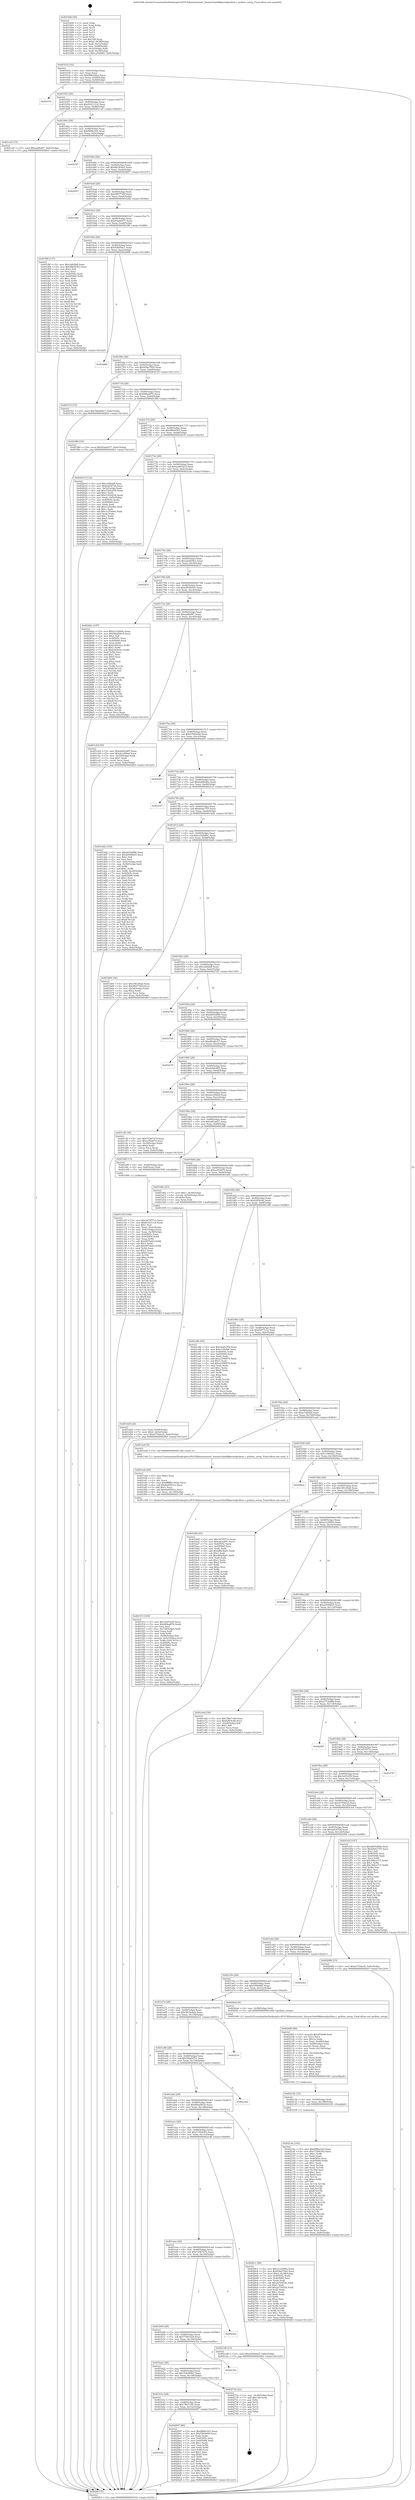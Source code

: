digraph "0x401600" {
  label = "0x401600 (/mnt/c/Users/mathe/Desktop/tcc/POCII/binaries/extr_linuxarchm68kkernelpcibios.c_pcibios_setup_Final-ollvm.out::main(0))"
  labelloc = "t"
  node[shape=record]

  Entry [label="",width=0.3,height=0.3,shape=circle,fillcolor=black,style=filled]
  "0x401632" [label="{
     0x401632 [32]\l
     | [instrs]\l
     &nbsp;&nbsp;0x401632 \<+6\>: mov -0x8c(%rbp),%eax\l
     &nbsp;&nbsp;0x401638 \<+2\>: mov %eax,%ecx\l
     &nbsp;&nbsp;0x40163a \<+6\>: sub $0x808eb8ea,%ecx\l
     &nbsp;&nbsp;0x401640 \<+6\>: mov %eax,-0x90(%rbp)\l
     &nbsp;&nbsp;0x401646 \<+6\>: mov %ecx,-0x94(%rbp)\l
     &nbsp;&nbsp;0x40164c \<+6\>: je 000000000040233c \<main+0xd3c\>\l
  }"]
  "0x40233c" [label="{
     0x40233c\l
  }", style=dashed]
  "0x401652" [label="{
     0x401652 [28]\l
     | [instrs]\l
     &nbsp;&nbsp;0x401652 \<+5\>: jmp 0000000000401657 \<main+0x57\>\l
     &nbsp;&nbsp;0x401657 \<+6\>: mov -0x90(%rbp),%eax\l
     &nbsp;&nbsp;0x40165d \<+5\>: sub $0x814311c4,%eax\l
     &nbsp;&nbsp;0x401662 \<+6\>: mov %eax,-0x98(%rbp)\l
     &nbsp;&nbsp;0x401668 \<+6\>: je 0000000000401ca5 \<main+0x6a5\>\l
  }"]
  Exit [label="",width=0.3,height=0.3,shape=circle,fillcolor=black,style=filled,peripheries=2]
  "0x401ca5" [label="{
     0x401ca5 [15]\l
     | [instrs]\l
     &nbsp;&nbsp;0x401ca5 \<+10\>: movl $0xaaf9ef67,-0x8c(%rbp)\l
     &nbsp;&nbsp;0x401caf \<+5\>: jmp 00000000004028cf \<main+0x12cf\>\l
  }"]
  "0x40166e" [label="{
     0x40166e [28]\l
     | [instrs]\l
     &nbsp;&nbsp;0x40166e \<+5\>: jmp 0000000000401673 \<main+0x73\>\l
     &nbsp;&nbsp;0x401673 \<+6\>: mov -0x90(%rbp),%eax\l
     &nbsp;&nbsp;0x401679 \<+5\>: sub $0x88f8a3d3,%eax\l
     &nbsp;&nbsp;0x40167e \<+6\>: mov %eax,-0x9c(%rbp)\l
     &nbsp;&nbsp;0x401684 \<+6\>: je 00000000004027f7 \<main+0x11f7\>\l
  }"]
  "0x40214a" [label="{
     0x40214a [142]\l
     | [instrs]\l
     &nbsp;&nbsp;0x40214a \<+5\>: mov $0x88f8a3d3,%eax\l
     &nbsp;&nbsp;0x40214f \<+5\>: mov $0x71504393,%ecx\l
     &nbsp;&nbsp;0x402154 \<+3\>: mov $0x1,%r9b\l
     &nbsp;&nbsp;0x402157 \<+2\>: xor %edx,%edx\l
     &nbsp;&nbsp;0x402159 \<+7\>: mov 0x40505c,%esi\l
     &nbsp;&nbsp;0x402160 \<+8\>: mov 0x405060,%r8d\l
     &nbsp;&nbsp;0x402168 \<+3\>: sub $0x1,%edx\l
     &nbsp;&nbsp;0x40216b \<+3\>: mov %esi,%r10d\l
     &nbsp;&nbsp;0x40216e \<+3\>: add %edx,%r10d\l
     &nbsp;&nbsp;0x402171 \<+4\>: imul %r10d,%esi\l
     &nbsp;&nbsp;0x402175 \<+3\>: and $0x1,%esi\l
     &nbsp;&nbsp;0x402178 \<+3\>: cmp $0x0,%esi\l
     &nbsp;&nbsp;0x40217b \<+4\>: sete %r11b\l
     &nbsp;&nbsp;0x40217f \<+4\>: cmp $0xa,%r8d\l
     &nbsp;&nbsp;0x402183 \<+3\>: setl %bl\l
     &nbsp;&nbsp;0x402186 \<+3\>: mov %r11b,%r14b\l
     &nbsp;&nbsp;0x402189 \<+4\>: xor $0xff,%r14b\l
     &nbsp;&nbsp;0x40218d \<+3\>: mov %bl,%r15b\l
     &nbsp;&nbsp;0x402190 \<+4\>: xor $0xff,%r15b\l
     &nbsp;&nbsp;0x402194 \<+4\>: xor $0x1,%r9b\l
     &nbsp;&nbsp;0x402198 \<+3\>: mov %r14b,%r12b\l
     &nbsp;&nbsp;0x40219b \<+4\>: and $0xff,%r12b\l
     &nbsp;&nbsp;0x40219f \<+3\>: and %r9b,%r11b\l
     &nbsp;&nbsp;0x4021a2 \<+3\>: mov %r15b,%r13b\l
     &nbsp;&nbsp;0x4021a5 \<+4\>: and $0xff,%r13b\l
     &nbsp;&nbsp;0x4021a9 \<+3\>: and %r9b,%bl\l
     &nbsp;&nbsp;0x4021ac \<+3\>: or %r11b,%r12b\l
     &nbsp;&nbsp;0x4021af \<+3\>: or %bl,%r13b\l
     &nbsp;&nbsp;0x4021b2 \<+3\>: xor %r13b,%r12b\l
     &nbsp;&nbsp;0x4021b5 \<+3\>: or %r15b,%r14b\l
     &nbsp;&nbsp;0x4021b8 \<+4\>: xor $0xff,%r14b\l
     &nbsp;&nbsp;0x4021bc \<+4\>: or $0x1,%r9b\l
     &nbsp;&nbsp;0x4021c0 \<+3\>: and %r9b,%r14b\l
     &nbsp;&nbsp;0x4021c3 \<+3\>: or %r14b,%r12b\l
     &nbsp;&nbsp;0x4021c6 \<+4\>: test $0x1,%r12b\l
     &nbsp;&nbsp;0x4021ca \<+3\>: cmovne %ecx,%eax\l
     &nbsp;&nbsp;0x4021cd \<+6\>: mov %eax,-0x8c(%rbp)\l
     &nbsp;&nbsp;0x4021d3 \<+5\>: jmp 00000000004028cf \<main+0x12cf\>\l
  }"]
  "0x4027f7" [label="{
     0x4027f7\l
  }", style=dashed]
  "0x40168a" [label="{
     0x40168a [28]\l
     | [instrs]\l
     &nbsp;&nbsp;0x40168a \<+5\>: jmp 000000000040168f \<main+0x8f\>\l
     &nbsp;&nbsp;0x40168f \<+6\>: mov -0x90(%rbp),%eax\l
     &nbsp;&nbsp;0x401695 \<+5\>: sub $0x8b18c0e5,%eax\l
     &nbsp;&nbsp;0x40169a \<+6\>: mov %eax,-0xa0(%rbp)\l
     &nbsp;&nbsp;0x4016a0 \<+6\>: je 0000000000402857 \<main+0x1257\>\l
  }"]
  "0x40213b" [label="{
     0x40213b [15]\l
     | [instrs]\l
     &nbsp;&nbsp;0x40213b \<+4\>: mov -0x58(%rbp),%rdi\l
     &nbsp;&nbsp;0x40213f \<+6\>: mov %eax,-0x158(%rbp)\l
     &nbsp;&nbsp;0x402145 \<+5\>: call 0000000000401030 \<free@plt\>\l
     | [calls]\l
     &nbsp;&nbsp;0x401030 \{1\} (unknown)\l
  }"]
  "0x402857" [label="{
     0x402857\l
  }", style=dashed]
  "0x4016a6" [label="{
     0x4016a6 [28]\l
     | [instrs]\l
     &nbsp;&nbsp;0x4016a6 \<+5\>: jmp 00000000004016ab \<main+0xab\>\l
     &nbsp;&nbsp;0x4016ab \<+6\>: mov -0x90(%rbp),%eax\l
     &nbsp;&nbsp;0x4016b1 \<+5\>: sub $0x90577d5f,%eax\l
     &nbsp;&nbsp;0x4016b6 \<+6\>: mov %eax,-0xa4(%rbp)\l
     &nbsp;&nbsp;0x4016bc \<+6\>: je 0000000000401b82 \<main+0x582\>\l
  }"]
  "0x4020f6" [label="{
     0x4020f6 [69]\l
     | [instrs]\l
     &nbsp;&nbsp;0x4020f6 \<+10\>: movabs $0x4030d6,%rdi\l
     &nbsp;&nbsp;0x402100 \<+2\>: xor %ecx,%ecx\l
     &nbsp;&nbsp;0x402102 \<+5\>: mov $0x1a,%edx\l
     &nbsp;&nbsp;0x402107 \<+4\>: mov %rax,-0x68(%rbp)\l
     &nbsp;&nbsp;0x40210b \<+4\>: mov -0x68(%rbp),%rax\l
     &nbsp;&nbsp;0x40210f \<+3\>: movsbl (%rax),%eax\l
     &nbsp;&nbsp;0x402112 \<+6\>: mov %edx,-0x154(%rbp)\l
     &nbsp;&nbsp;0x402118 \<+1\>: cltd\l
     &nbsp;&nbsp;0x402119 \<+6\>: mov -0x154(%rbp),%esi\l
     &nbsp;&nbsp;0x40211f \<+2\>: idiv %esi\l
     &nbsp;&nbsp;0x402121 \<+3\>: mov %ecx,%r8d\l
     &nbsp;&nbsp;0x402124 \<+3\>: sub %edx,%r8d\l
     &nbsp;&nbsp;0x402127 \<+2\>: mov %ecx,%edx\l
     &nbsp;&nbsp;0x402129 \<+3\>: sub $0x61,%edx\l
     &nbsp;&nbsp;0x40212c \<+3\>: add %edx,%r8d\l
     &nbsp;&nbsp;0x40212f \<+3\>: sub %r8d,%ecx\l
     &nbsp;&nbsp;0x402132 \<+2\>: mov %ecx,%esi\l
     &nbsp;&nbsp;0x402134 \<+2\>: mov $0x0,%al\l
     &nbsp;&nbsp;0x402136 \<+5\>: call 0000000000401040 \<printf@plt\>\l
     | [calls]\l
     &nbsp;&nbsp;0x401040 \{1\} (unknown)\l
  }"]
  "0x401b82" [label="{
     0x401b82\l
  }", style=dashed]
  "0x4016c2" [label="{
     0x4016c2 [28]\l
     | [instrs]\l
     &nbsp;&nbsp;0x4016c2 \<+5\>: jmp 00000000004016c7 \<main+0xc7\>\l
     &nbsp;&nbsp;0x4016c7 \<+6\>: mov -0x90(%rbp),%eax\l
     &nbsp;&nbsp;0x4016cd \<+5\>: sub $0x93ade077,%eax\l
     &nbsp;&nbsp;0x4016d2 \<+6\>: mov %eax,-0xa8(%rbp)\l
     &nbsp;&nbsp;0x4016d8 \<+6\>: je 0000000000401f8f \<main+0x98f\>\l
  }"]
  "0x401b5a" [label="{
     0x401b5a\l
  }", style=dashed]
  "0x401f8f" [label="{
     0x401f8f [137]\l
     | [instrs]\l
     &nbsp;&nbsp;0x401f8f \<+5\>: mov $0xcbfd2bff,%eax\l
     &nbsp;&nbsp;0x401f94 \<+5\>: mov $0x9fb04503,%ecx\l
     &nbsp;&nbsp;0x401f99 \<+2\>: mov $0x1,%dl\l
     &nbsp;&nbsp;0x401f9b \<+2\>: xor %esi,%esi\l
     &nbsp;&nbsp;0x401f9d \<+7\>: mov 0x40505c,%edi\l
     &nbsp;&nbsp;0x401fa4 \<+8\>: mov 0x405060,%r8d\l
     &nbsp;&nbsp;0x401fac \<+3\>: sub $0x1,%esi\l
     &nbsp;&nbsp;0x401faf \<+3\>: mov %edi,%r9d\l
     &nbsp;&nbsp;0x401fb2 \<+3\>: add %esi,%r9d\l
     &nbsp;&nbsp;0x401fb5 \<+4\>: imul %r9d,%edi\l
     &nbsp;&nbsp;0x401fb9 \<+3\>: and $0x1,%edi\l
     &nbsp;&nbsp;0x401fbc \<+3\>: cmp $0x0,%edi\l
     &nbsp;&nbsp;0x401fbf \<+4\>: sete %r10b\l
     &nbsp;&nbsp;0x401fc3 \<+4\>: cmp $0xa,%r8d\l
     &nbsp;&nbsp;0x401fc7 \<+4\>: setl %r11b\l
     &nbsp;&nbsp;0x401fcb \<+3\>: mov %r10b,%bl\l
     &nbsp;&nbsp;0x401fce \<+3\>: xor $0xff,%bl\l
     &nbsp;&nbsp;0x401fd1 \<+3\>: mov %r11b,%r14b\l
     &nbsp;&nbsp;0x401fd4 \<+4\>: xor $0xff,%r14b\l
     &nbsp;&nbsp;0x401fd8 \<+3\>: xor $0x1,%dl\l
     &nbsp;&nbsp;0x401fdb \<+3\>: mov %bl,%r15b\l
     &nbsp;&nbsp;0x401fde \<+4\>: and $0xff,%r15b\l
     &nbsp;&nbsp;0x401fe2 \<+3\>: and %dl,%r10b\l
     &nbsp;&nbsp;0x401fe5 \<+3\>: mov %r14b,%r12b\l
     &nbsp;&nbsp;0x401fe8 \<+4\>: and $0xff,%r12b\l
     &nbsp;&nbsp;0x401fec \<+3\>: and %dl,%r11b\l
     &nbsp;&nbsp;0x401fef \<+3\>: or %r10b,%r15b\l
     &nbsp;&nbsp;0x401ff2 \<+3\>: or %r11b,%r12b\l
     &nbsp;&nbsp;0x401ff5 \<+3\>: xor %r12b,%r15b\l
     &nbsp;&nbsp;0x401ff8 \<+3\>: or %r14b,%bl\l
     &nbsp;&nbsp;0x401ffb \<+3\>: xor $0xff,%bl\l
     &nbsp;&nbsp;0x401ffe \<+3\>: or $0x1,%dl\l
     &nbsp;&nbsp;0x402001 \<+2\>: and %dl,%bl\l
     &nbsp;&nbsp;0x402003 \<+3\>: or %bl,%r15b\l
     &nbsp;&nbsp;0x402006 \<+4\>: test $0x1,%r15b\l
     &nbsp;&nbsp;0x40200a \<+3\>: cmovne %ecx,%eax\l
     &nbsp;&nbsp;0x40200d \<+6\>: mov %eax,-0x8c(%rbp)\l
     &nbsp;&nbsp;0x402013 \<+5\>: jmp 00000000004028cf \<main+0x12cf\>\l
  }"]
  "0x4016de" [label="{
     0x4016de [28]\l
     | [instrs]\l
     &nbsp;&nbsp;0x4016de \<+5\>: jmp 00000000004016e3 \<main+0xe3\>\l
     &nbsp;&nbsp;0x4016e3 \<+6\>: mov -0x90(%rbp),%eax\l
     &nbsp;&nbsp;0x4016e9 \<+5\>: sub $0x93b05ac7,%eax\l
     &nbsp;&nbsp;0x4016ee \<+6\>: mov %eax,-0xac(%rbp)\l
     &nbsp;&nbsp;0x4016f4 \<+6\>: je 0000000000402888 \<main+0x1288\>\l
  }"]
  "0x402097" [label="{
     0x402097 [86]\l
     | [instrs]\l
     &nbsp;&nbsp;0x402097 \<+5\>: mov $0x88f8a3d3,%eax\l
     &nbsp;&nbsp;0x40209c \<+5\>: mov $0x55f446f4,%ecx\l
     &nbsp;&nbsp;0x4020a1 \<+2\>: xor %edx,%edx\l
     &nbsp;&nbsp;0x4020a3 \<+7\>: mov 0x40505c,%esi\l
     &nbsp;&nbsp;0x4020aa \<+7\>: mov 0x405060,%edi\l
     &nbsp;&nbsp;0x4020b1 \<+3\>: sub $0x1,%edx\l
     &nbsp;&nbsp;0x4020b4 \<+3\>: mov %esi,%r8d\l
     &nbsp;&nbsp;0x4020b7 \<+3\>: add %edx,%r8d\l
     &nbsp;&nbsp;0x4020ba \<+4\>: imul %r8d,%esi\l
     &nbsp;&nbsp;0x4020be \<+3\>: and $0x1,%esi\l
     &nbsp;&nbsp;0x4020c1 \<+3\>: cmp $0x0,%esi\l
     &nbsp;&nbsp;0x4020c4 \<+4\>: sete %r9b\l
     &nbsp;&nbsp;0x4020c8 \<+3\>: cmp $0xa,%edi\l
     &nbsp;&nbsp;0x4020cb \<+4\>: setl %r10b\l
     &nbsp;&nbsp;0x4020cf \<+3\>: mov %r9b,%r11b\l
     &nbsp;&nbsp;0x4020d2 \<+3\>: and %r10b,%r11b\l
     &nbsp;&nbsp;0x4020d5 \<+3\>: xor %r10b,%r9b\l
     &nbsp;&nbsp;0x4020d8 \<+3\>: or %r9b,%r11b\l
     &nbsp;&nbsp;0x4020db \<+4\>: test $0x1,%r11b\l
     &nbsp;&nbsp;0x4020df \<+3\>: cmovne %ecx,%eax\l
     &nbsp;&nbsp;0x4020e2 \<+6\>: mov %eax,-0x8c(%rbp)\l
     &nbsp;&nbsp;0x4020e8 \<+5\>: jmp 00000000004028cf \<main+0x12cf\>\l
  }"]
  "0x402888" [label="{
     0x402888\l
  }", style=dashed]
  "0x4016fa" [label="{
     0x4016fa [28]\l
     | [instrs]\l
     &nbsp;&nbsp;0x4016fa \<+5\>: jmp 00000000004016ff \<main+0xff\>\l
     &nbsp;&nbsp;0x4016ff \<+6\>: mov -0x90(%rbp),%eax\l
     &nbsp;&nbsp;0x401705 \<+5\>: sub $0x93ba7920,%eax\l
     &nbsp;&nbsp;0x40170a \<+6\>: mov %eax,-0xb0(%rbp)\l
     &nbsp;&nbsp;0x401710 \<+6\>: je 0000000000402723 \<main+0x1123\>\l
  }"]
  "0x401b3e" [label="{
     0x401b3e [28]\l
     | [instrs]\l
     &nbsp;&nbsp;0x401b3e \<+5\>: jmp 0000000000401b43 \<main+0x543\>\l
     &nbsp;&nbsp;0x401b43 \<+6\>: mov -0x90(%rbp),%eax\l
     &nbsp;&nbsp;0x401b49 \<+5\>: sub $0x7f8e7c00,%eax\l
     &nbsp;&nbsp;0x401b4e \<+6\>: mov %eax,-0x14c(%rbp)\l
     &nbsp;&nbsp;0x401b54 \<+6\>: je 0000000000402097 \<main+0xa97\>\l
  }"]
  "0x402723" [label="{
     0x402723 [15]\l
     | [instrs]\l
     &nbsp;&nbsp;0x402723 \<+10\>: movl $0x7bbd84b7,-0x8c(%rbp)\l
     &nbsp;&nbsp;0x40272d \<+5\>: jmp 00000000004028cf \<main+0x12cf\>\l
  }"]
  "0x401716" [label="{
     0x401716 [28]\l
     | [instrs]\l
     &nbsp;&nbsp;0x401716 \<+5\>: jmp 000000000040171b \<main+0x11b\>\l
     &nbsp;&nbsp;0x40171b \<+6\>: mov -0x90(%rbp),%eax\l
     &nbsp;&nbsp;0x401721 \<+5\>: sub $0x989adf76,%eax\l
     &nbsp;&nbsp;0x401726 \<+6\>: mov %eax,-0xb4(%rbp)\l
     &nbsp;&nbsp;0x40172c \<+6\>: je 0000000000401f80 \<main+0x980\>\l
  }"]
  "0x402732" [label="{
     0x402732 [21]\l
     | [instrs]\l
     &nbsp;&nbsp;0x402732 \<+3\>: mov -0x38(%rbp),%eax\l
     &nbsp;&nbsp;0x402735 \<+7\>: add $0x148,%rsp\l
     &nbsp;&nbsp;0x40273c \<+1\>: pop %rbx\l
     &nbsp;&nbsp;0x40273d \<+2\>: pop %r12\l
     &nbsp;&nbsp;0x40273f \<+2\>: pop %r13\l
     &nbsp;&nbsp;0x402741 \<+2\>: pop %r14\l
     &nbsp;&nbsp;0x402743 \<+2\>: pop %r15\l
     &nbsp;&nbsp;0x402745 \<+1\>: pop %rbp\l
     &nbsp;&nbsp;0x402746 \<+1\>: ret\l
  }"]
  "0x401f80" [label="{
     0x401f80 [15]\l
     | [instrs]\l
     &nbsp;&nbsp;0x401f80 \<+10\>: movl $0x93ade077,-0x8c(%rbp)\l
     &nbsp;&nbsp;0x401f8a \<+5\>: jmp 00000000004028cf \<main+0x12cf\>\l
  }"]
  "0x401732" [label="{
     0x401732 [28]\l
     | [instrs]\l
     &nbsp;&nbsp;0x401732 \<+5\>: jmp 0000000000401737 \<main+0x137\>\l
     &nbsp;&nbsp;0x401737 \<+6\>: mov -0x90(%rbp),%eax\l
     &nbsp;&nbsp;0x40173d \<+5\>: sub $0x9fb04503,%eax\l
     &nbsp;&nbsp;0x401742 \<+6\>: mov %eax,-0xb8(%rbp)\l
     &nbsp;&nbsp;0x401748 \<+6\>: je 0000000000402018 \<main+0xa18\>\l
  }"]
  "0x401b22" [label="{
     0x401b22 [28]\l
     | [instrs]\l
     &nbsp;&nbsp;0x401b22 \<+5\>: jmp 0000000000401b27 \<main+0x527\>\l
     &nbsp;&nbsp;0x401b27 \<+6\>: mov -0x90(%rbp),%eax\l
     &nbsp;&nbsp;0x401b2d \<+5\>: sub $0x7bbd84b7,%eax\l
     &nbsp;&nbsp;0x401b32 \<+6\>: mov %eax,-0x148(%rbp)\l
     &nbsp;&nbsp;0x401b38 \<+6\>: je 0000000000402732 \<main+0x1132\>\l
  }"]
  "0x402018" [label="{
     0x402018 [112]\l
     | [instrs]\l
     &nbsp;&nbsp;0x402018 \<+5\>: mov $0xcbfd2bff,%eax\l
     &nbsp;&nbsp;0x40201d \<+5\>: mov $0x4af3d7e8,%ecx\l
     &nbsp;&nbsp;0x402022 \<+3\>: mov -0x5c(%rbp),%edx\l
     &nbsp;&nbsp;0x402025 \<+6\>: sub $0x31b5e254,%edx\l
     &nbsp;&nbsp;0x40202b \<+3\>: add $0x1,%edx\l
     &nbsp;&nbsp;0x40202e \<+6\>: add $0x31b5e254,%edx\l
     &nbsp;&nbsp;0x402034 \<+3\>: mov %edx,-0x5c(%rbp)\l
     &nbsp;&nbsp;0x402037 \<+7\>: mov 0x40505c,%edx\l
     &nbsp;&nbsp;0x40203e \<+7\>: mov 0x405060,%esi\l
     &nbsp;&nbsp;0x402045 \<+2\>: mov %edx,%edi\l
     &nbsp;&nbsp;0x402047 \<+6\>: add $0x1e35a06a,%edi\l
     &nbsp;&nbsp;0x40204d \<+3\>: sub $0x1,%edi\l
     &nbsp;&nbsp;0x402050 \<+6\>: sub $0x1e35a06a,%edi\l
     &nbsp;&nbsp;0x402056 \<+3\>: imul %edi,%edx\l
     &nbsp;&nbsp;0x402059 \<+3\>: and $0x1,%edx\l
     &nbsp;&nbsp;0x40205c \<+3\>: cmp $0x0,%edx\l
     &nbsp;&nbsp;0x40205f \<+4\>: sete %r8b\l
     &nbsp;&nbsp;0x402063 \<+3\>: cmp $0xa,%esi\l
     &nbsp;&nbsp;0x402066 \<+4\>: setl %r9b\l
     &nbsp;&nbsp;0x40206a \<+3\>: mov %r8b,%r10b\l
     &nbsp;&nbsp;0x40206d \<+3\>: and %r9b,%r10b\l
     &nbsp;&nbsp;0x402070 \<+3\>: xor %r9b,%r8b\l
     &nbsp;&nbsp;0x402073 \<+3\>: or %r8b,%r10b\l
     &nbsp;&nbsp;0x402076 \<+4\>: test $0x1,%r10b\l
     &nbsp;&nbsp;0x40207a \<+3\>: cmovne %ecx,%eax\l
     &nbsp;&nbsp;0x40207d \<+6\>: mov %eax,-0x8c(%rbp)\l
     &nbsp;&nbsp;0x402083 \<+5\>: jmp 00000000004028cf \<main+0x12cf\>\l
  }"]
  "0x40174e" [label="{
     0x40174e [28]\l
     | [instrs]\l
     &nbsp;&nbsp;0x40174e \<+5\>: jmp 0000000000401753 \<main+0x153\>\l
     &nbsp;&nbsp;0x401753 \<+6\>: mov -0x90(%rbp),%eax\l
     &nbsp;&nbsp;0x401759 \<+5\>: sub $0xa24832c5,%eax\l
     &nbsp;&nbsp;0x40175e \<+6\>: mov %eax,-0xbc(%rbp)\l
     &nbsp;&nbsp;0x401764 \<+6\>: je 00000000004023ae \<main+0xdae\>\l
  }"]
  "0x40235a" [label="{
     0x40235a\l
  }", style=dashed]
  "0x4023ae" [label="{
     0x4023ae\l
  }", style=dashed]
  "0x40176a" [label="{
     0x40176a [28]\l
     | [instrs]\l
     &nbsp;&nbsp;0x40176a \<+5\>: jmp 000000000040176f \<main+0x16f\>\l
     &nbsp;&nbsp;0x40176f \<+6\>: mov -0x90(%rbp),%eax\l
     &nbsp;&nbsp;0x401775 \<+5\>: sub $0xa4a829e3,%eax\l
     &nbsp;&nbsp;0x40177a \<+6\>: mov %eax,-0xc0(%rbp)\l
     &nbsp;&nbsp;0x401780 \<+6\>: je 000000000040261f \<main+0x101f\>\l
  }"]
  "0x401b06" [label="{
     0x401b06 [28]\l
     | [instrs]\l
     &nbsp;&nbsp;0x401b06 \<+5\>: jmp 0000000000401b0b \<main+0x50b\>\l
     &nbsp;&nbsp;0x401b0b \<+6\>: mov -0x90(%rbp),%eax\l
     &nbsp;&nbsp;0x401b11 \<+5\>: sub $0x77661bc6,%eax\l
     &nbsp;&nbsp;0x401b16 \<+6\>: mov %eax,-0x144(%rbp)\l
     &nbsp;&nbsp;0x401b1c \<+6\>: je 000000000040235a \<main+0xd5a\>\l
  }"]
  "0x40261f" [label="{
     0x40261f\l
  }", style=dashed]
  "0x401786" [label="{
     0x401786 [28]\l
     | [instrs]\l
     &nbsp;&nbsp;0x401786 \<+5\>: jmp 000000000040178b \<main+0x18b\>\l
     &nbsp;&nbsp;0x40178b \<+6\>: mov -0x90(%rbp),%eax\l
     &nbsp;&nbsp;0x401791 \<+5\>: sub $0xa954b0e5,%eax\l
     &nbsp;&nbsp;0x401796 \<+6\>: mov %eax,-0xc4(%rbp)\l
     &nbsp;&nbsp;0x40179c \<+6\>: je 000000000040262e \<main+0x102e\>\l
  }"]
  "0x402522" [label="{
     0x402522\l
  }", style=dashed]
  "0x40262e" [label="{
     0x40262e [147]\l
     | [instrs]\l
     &nbsp;&nbsp;0x40262e \<+5\>: mov $0x21a3000e,%eax\l
     &nbsp;&nbsp;0x402633 \<+5\>: mov $0x68ed5618,%ecx\l
     &nbsp;&nbsp;0x402638 \<+2\>: mov $0x1,%dl\l
     &nbsp;&nbsp;0x40263a \<+7\>: mov 0x40505c,%esi\l
     &nbsp;&nbsp;0x402641 \<+7\>: mov 0x405060,%edi\l
     &nbsp;&nbsp;0x402648 \<+3\>: mov %esi,%r8d\l
     &nbsp;&nbsp;0x40264b \<+7\>: add $0xb305c0cc,%r8d\l
     &nbsp;&nbsp;0x402652 \<+4\>: sub $0x1,%r8d\l
     &nbsp;&nbsp;0x402656 \<+7\>: sub $0xb305c0cc,%r8d\l
     &nbsp;&nbsp;0x40265d \<+4\>: imul %r8d,%esi\l
     &nbsp;&nbsp;0x402661 \<+3\>: and $0x1,%esi\l
     &nbsp;&nbsp;0x402664 \<+3\>: cmp $0x0,%esi\l
     &nbsp;&nbsp;0x402667 \<+4\>: sete %r9b\l
     &nbsp;&nbsp;0x40266b \<+3\>: cmp $0xa,%edi\l
     &nbsp;&nbsp;0x40266e \<+4\>: setl %r10b\l
     &nbsp;&nbsp;0x402672 \<+3\>: mov %r9b,%r11b\l
     &nbsp;&nbsp;0x402675 \<+4\>: xor $0xff,%r11b\l
     &nbsp;&nbsp;0x402679 \<+3\>: mov %r10b,%bl\l
     &nbsp;&nbsp;0x40267c \<+3\>: xor $0xff,%bl\l
     &nbsp;&nbsp;0x40267f \<+3\>: xor $0x1,%dl\l
     &nbsp;&nbsp;0x402682 \<+3\>: mov %r11b,%r14b\l
     &nbsp;&nbsp;0x402685 \<+4\>: and $0xff,%r14b\l
     &nbsp;&nbsp;0x402689 \<+3\>: and %dl,%r9b\l
     &nbsp;&nbsp;0x40268c \<+3\>: mov %bl,%r15b\l
     &nbsp;&nbsp;0x40268f \<+4\>: and $0xff,%r15b\l
     &nbsp;&nbsp;0x402693 \<+3\>: and %dl,%r10b\l
     &nbsp;&nbsp;0x402696 \<+3\>: or %r9b,%r14b\l
     &nbsp;&nbsp;0x402699 \<+3\>: or %r10b,%r15b\l
     &nbsp;&nbsp;0x40269c \<+3\>: xor %r15b,%r14b\l
     &nbsp;&nbsp;0x40269f \<+3\>: or %bl,%r11b\l
     &nbsp;&nbsp;0x4026a2 \<+4\>: xor $0xff,%r11b\l
     &nbsp;&nbsp;0x4026a6 \<+3\>: or $0x1,%dl\l
     &nbsp;&nbsp;0x4026a9 \<+3\>: and %dl,%r11b\l
     &nbsp;&nbsp;0x4026ac \<+3\>: or %r11b,%r14b\l
     &nbsp;&nbsp;0x4026af \<+4\>: test $0x1,%r14b\l
     &nbsp;&nbsp;0x4026b3 \<+3\>: cmovne %ecx,%eax\l
     &nbsp;&nbsp;0x4026b6 \<+6\>: mov %eax,-0x8c(%rbp)\l
     &nbsp;&nbsp;0x4026bc \<+5\>: jmp 00000000004028cf \<main+0x12cf\>\l
  }"]
  "0x4017a2" [label="{
     0x4017a2 [28]\l
     | [instrs]\l
     &nbsp;&nbsp;0x4017a2 \<+5\>: jmp 00000000004017a7 \<main+0x1a7\>\l
     &nbsp;&nbsp;0x4017a7 \<+6\>: mov -0x90(%rbp),%eax\l
     &nbsp;&nbsp;0x4017ad \<+5\>: sub $0xaaf9ef67,%eax\l
     &nbsp;&nbsp;0x4017b2 \<+6\>: mov %eax,-0xc8(%rbp)\l
     &nbsp;&nbsp;0x4017b8 \<+6\>: je 0000000000401cb4 \<main+0x6b4\>\l
  }"]
  "0x401aea" [label="{
     0x401aea [28]\l
     | [instrs]\l
     &nbsp;&nbsp;0x401aea \<+5\>: jmp 0000000000401aef \<main+0x4ef\>\l
     &nbsp;&nbsp;0x401aef \<+6\>: mov -0x90(%rbp),%eax\l
     &nbsp;&nbsp;0x401af5 \<+5\>: sub $0x72587279,%eax\l
     &nbsp;&nbsp;0x401afa \<+6\>: mov %eax,-0x140(%rbp)\l
     &nbsp;&nbsp;0x401b00 \<+6\>: je 0000000000402522 \<main+0xf22\>\l
  }"]
  "0x401cb4" [label="{
     0x401cb4 [30]\l
     | [instrs]\l
     &nbsp;&nbsp;0x401cb4 \<+5\>: mov $0xda04cb65,%eax\l
     &nbsp;&nbsp;0x401cb9 \<+5\>: mov $0xdec296ad,%ecx\l
     &nbsp;&nbsp;0x401cbe \<+3\>: mov -0x30(%rbp),%edx\l
     &nbsp;&nbsp;0x401cc1 \<+3\>: cmp $0x1,%edx\l
     &nbsp;&nbsp;0x401cc4 \<+3\>: cmovl %ecx,%eax\l
     &nbsp;&nbsp;0x401cc7 \<+6\>: mov %eax,-0x8c(%rbp)\l
     &nbsp;&nbsp;0x401ccd \<+5\>: jmp 00000000004028cf \<main+0x12cf\>\l
  }"]
  "0x4017be" [label="{
     0x4017be [28]\l
     | [instrs]\l
     &nbsp;&nbsp;0x4017be \<+5\>: jmp 00000000004017c3 \<main+0x1c3\>\l
     &nbsp;&nbsp;0x4017c3 \<+6\>: mov -0x90(%rbp),%eax\l
     &nbsp;&nbsp;0x4017c9 \<+5\>: sub $0xb7092e9d,%eax\l
     &nbsp;&nbsp;0x4017ce \<+6\>: mov %eax,-0xcc(%rbp)\l
     &nbsp;&nbsp;0x4017d4 \<+6\>: je 0000000000402441 \<main+0xe41\>\l
  }"]
  "0x4021d8" [label="{
     0x4021d8 [15]\l
     | [instrs]\l
     &nbsp;&nbsp;0x4021d8 \<+10\>: movl $0xa954b0e5,-0x8c(%rbp)\l
     &nbsp;&nbsp;0x4021e2 \<+5\>: jmp 00000000004028cf \<main+0x12cf\>\l
  }"]
  "0x402441" [label="{
     0x402441\l
  }", style=dashed]
  "0x4017da" [label="{
     0x4017da [28]\l
     | [instrs]\l
     &nbsp;&nbsp;0x4017da \<+5\>: jmp 00000000004017df \<main+0x1df\>\l
     &nbsp;&nbsp;0x4017df \<+6\>: mov -0x90(%rbp),%eax\l
     &nbsp;&nbsp;0x4017e5 \<+5\>: sub $0xba8962bc,%eax\l
     &nbsp;&nbsp;0x4017ea \<+6\>: mov %eax,-0xd0(%rbp)\l
     &nbsp;&nbsp;0x4017f0 \<+6\>: je 00000000004021e7 \<main+0xbe7\>\l
  }"]
  "0x401ace" [label="{
     0x401ace [28]\l
     | [instrs]\l
     &nbsp;&nbsp;0x401ace \<+5\>: jmp 0000000000401ad3 \<main+0x4d3\>\l
     &nbsp;&nbsp;0x401ad3 \<+6\>: mov -0x90(%rbp),%eax\l
     &nbsp;&nbsp;0x401ad9 \<+5\>: sub $0x71504393,%eax\l
     &nbsp;&nbsp;0x401ade \<+6\>: mov %eax,-0x13c(%rbp)\l
     &nbsp;&nbsp;0x401ae4 \<+6\>: je 00000000004021d8 \<main+0xbd8\>\l
  }"]
  "0x4021e7" [label="{
     0x4021e7\l
  }", style=dashed]
  "0x4017f6" [label="{
     0x4017f6 [28]\l
     | [instrs]\l
     &nbsp;&nbsp;0x4017f6 \<+5\>: jmp 00000000004017fb \<main+0x1fb\>\l
     &nbsp;&nbsp;0x4017fb \<+6\>: mov -0x90(%rbp),%eax\l
     &nbsp;&nbsp;0x401801 \<+5\>: sub $0xbfe6c755,%eax\l
     &nbsp;&nbsp;0x401806 \<+6\>: mov %eax,-0xd4(%rbp)\l
     &nbsp;&nbsp;0x40180c \<+6\>: je 0000000000401dd2 \<main+0x7d2\>\l
  }"]
  "0x4026c1" [label="{
     0x4026c1 [98]\l
     | [instrs]\l
     &nbsp;&nbsp;0x4026c1 \<+5\>: mov $0x21a3000e,%eax\l
     &nbsp;&nbsp;0x4026c6 \<+5\>: mov $0x93ba7920,%ecx\l
     &nbsp;&nbsp;0x4026cb \<+7\>: movl $0x0,-0x38(%rbp)\l
     &nbsp;&nbsp;0x4026d2 \<+7\>: mov 0x40505c,%edx\l
     &nbsp;&nbsp;0x4026d9 \<+7\>: mov 0x405060,%esi\l
     &nbsp;&nbsp;0x4026e0 \<+2\>: mov %edx,%edi\l
     &nbsp;&nbsp;0x4026e2 \<+6\>: sub $0x2a72652e,%edi\l
     &nbsp;&nbsp;0x4026e8 \<+3\>: sub $0x1,%edi\l
     &nbsp;&nbsp;0x4026eb \<+6\>: add $0x2a72652e,%edi\l
     &nbsp;&nbsp;0x4026f1 \<+3\>: imul %edi,%edx\l
     &nbsp;&nbsp;0x4026f4 \<+3\>: and $0x1,%edx\l
     &nbsp;&nbsp;0x4026f7 \<+3\>: cmp $0x0,%edx\l
     &nbsp;&nbsp;0x4026fa \<+4\>: sete %r8b\l
     &nbsp;&nbsp;0x4026fe \<+3\>: cmp $0xa,%esi\l
     &nbsp;&nbsp;0x402701 \<+4\>: setl %r9b\l
     &nbsp;&nbsp;0x402705 \<+3\>: mov %r8b,%r10b\l
     &nbsp;&nbsp;0x402708 \<+3\>: and %r9b,%r10b\l
     &nbsp;&nbsp;0x40270b \<+3\>: xor %r9b,%r8b\l
     &nbsp;&nbsp;0x40270e \<+3\>: or %r8b,%r10b\l
     &nbsp;&nbsp;0x402711 \<+4\>: test $0x1,%r10b\l
     &nbsp;&nbsp;0x402715 \<+3\>: cmovne %ecx,%eax\l
     &nbsp;&nbsp;0x402718 \<+6\>: mov %eax,-0x8c(%rbp)\l
     &nbsp;&nbsp;0x40271e \<+5\>: jmp 00000000004028cf \<main+0x12cf\>\l
  }"]
  "0x401dd2" [label="{
     0x401dd2 [155]\l
     | [instrs]\l
     &nbsp;&nbsp;0x401dd2 \<+5\>: mov $0xd655df96,%eax\l
     &nbsp;&nbsp;0x401dd7 \<+5\>: mov $0x245f46e5,%ecx\l
     &nbsp;&nbsp;0x401ddc \<+2\>: mov $0x1,%dl\l
     &nbsp;&nbsp;0x401dde \<+2\>: xor %esi,%esi\l
     &nbsp;&nbsp;0x401de0 \<+3\>: mov -0x5c(%rbp),%edi\l
     &nbsp;&nbsp;0x401de3 \<+3\>: cmp -0x50(%rbp),%edi\l
     &nbsp;&nbsp;0x401de6 \<+4\>: setl %r8b\l
     &nbsp;&nbsp;0x401dea \<+4\>: and $0x1,%r8b\l
     &nbsp;&nbsp;0x401dee \<+4\>: mov %r8b,-0x29(%rbp)\l
     &nbsp;&nbsp;0x401df2 \<+7\>: mov 0x40505c,%edi\l
     &nbsp;&nbsp;0x401df9 \<+8\>: mov 0x405060,%r9d\l
     &nbsp;&nbsp;0x401e01 \<+3\>: sub $0x1,%esi\l
     &nbsp;&nbsp;0x401e04 \<+3\>: mov %edi,%r10d\l
     &nbsp;&nbsp;0x401e07 \<+3\>: add %esi,%r10d\l
     &nbsp;&nbsp;0x401e0a \<+4\>: imul %r10d,%edi\l
     &nbsp;&nbsp;0x401e0e \<+3\>: and $0x1,%edi\l
     &nbsp;&nbsp;0x401e11 \<+3\>: cmp $0x0,%edi\l
     &nbsp;&nbsp;0x401e14 \<+4\>: sete %r8b\l
     &nbsp;&nbsp;0x401e18 \<+4\>: cmp $0xa,%r9d\l
     &nbsp;&nbsp;0x401e1c \<+4\>: setl %r11b\l
     &nbsp;&nbsp;0x401e20 \<+3\>: mov %r8b,%bl\l
     &nbsp;&nbsp;0x401e23 \<+3\>: xor $0xff,%bl\l
     &nbsp;&nbsp;0x401e26 \<+3\>: mov %r11b,%r14b\l
     &nbsp;&nbsp;0x401e29 \<+4\>: xor $0xff,%r14b\l
     &nbsp;&nbsp;0x401e2d \<+3\>: xor $0x1,%dl\l
     &nbsp;&nbsp;0x401e30 \<+3\>: mov %bl,%r15b\l
     &nbsp;&nbsp;0x401e33 \<+4\>: and $0xff,%r15b\l
     &nbsp;&nbsp;0x401e37 \<+3\>: and %dl,%r8b\l
     &nbsp;&nbsp;0x401e3a \<+3\>: mov %r14b,%r12b\l
     &nbsp;&nbsp;0x401e3d \<+4\>: and $0xff,%r12b\l
     &nbsp;&nbsp;0x401e41 \<+3\>: and %dl,%r11b\l
     &nbsp;&nbsp;0x401e44 \<+3\>: or %r8b,%r15b\l
     &nbsp;&nbsp;0x401e47 \<+3\>: or %r11b,%r12b\l
     &nbsp;&nbsp;0x401e4a \<+3\>: xor %r12b,%r15b\l
     &nbsp;&nbsp;0x401e4d \<+3\>: or %r14b,%bl\l
     &nbsp;&nbsp;0x401e50 \<+3\>: xor $0xff,%bl\l
     &nbsp;&nbsp;0x401e53 \<+3\>: or $0x1,%dl\l
     &nbsp;&nbsp;0x401e56 \<+2\>: and %dl,%bl\l
     &nbsp;&nbsp;0x401e58 \<+3\>: or %bl,%r15b\l
     &nbsp;&nbsp;0x401e5b \<+4\>: test $0x1,%r15b\l
     &nbsp;&nbsp;0x401e5f \<+3\>: cmovne %ecx,%eax\l
     &nbsp;&nbsp;0x401e62 \<+6\>: mov %eax,-0x8c(%rbp)\l
     &nbsp;&nbsp;0x401e68 \<+5\>: jmp 00000000004028cf \<main+0x12cf\>\l
  }"]
  "0x401812" [label="{
     0x401812 [28]\l
     | [instrs]\l
     &nbsp;&nbsp;0x401812 \<+5\>: jmp 0000000000401817 \<main+0x217\>\l
     &nbsp;&nbsp;0x401817 \<+6\>: mov -0x90(%rbp),%eax\l
     &nbsp;&nbsp;0x40181d \<+5\>: sub $0xca5d4891,%eax\l
     &nbsp;&nbsp;0x401822 \<+6\>: mov %eax,-0xd8(%rbp)\l
     &nbsp;&nbsp;0x401828 \<+6\>: je 0000000000401b64 \<main+0x564\>\l
  }"]
  "0x401ab2" [label="{
     0x401ab2 [28]\l
     | [instrs]\l
     &nbsp;&nbsp;0x401ab2 \<+5\>: jmp 0000000000401ab7 \<main+0x4b7\>\l
     &nbsp;&nbsp;0x401ab7 \<+6\>: mov -0x90(%rbp),%eax\l
     &nbsp;&nbsp;0x401abd \<+5\>: sub $0x68ed5618,%eax\l
     &nbsp;&nbsp;0x401ac2 \<+6\>: mov %eax,-0x138(%rbp)\l
     &nbsp;&nbsp;0x401ac8 \<+6\>: je 00000000004026c1 \<main+0x10c1\>\l
  }"]
  "0x401b64" [label="{
     0x401b64 [30]\l
     | [instrs]\l
     &nbsp;&nbsp;0x401b64 \<+5\>: mov $0x1f61d5a8,%eax\l
     &nbsp;&nbsp;0x401b69 \<+5\>: mov $0x90577d5f,%ecx\l
     &nbsp;&nbsp;0x401b6e \<+3\>: mov -0x34(%rbp),%edx\l
     &nbsp;&nbsp;0x401b71 \<+3\>: cmp $0x2,%edx\l
     &nbsp;&nbsp;0x401b74 \<+3\>: cmovne %ecx,%eax\l
     &nbsp;&nbsp;0x401b77 \<+6\>: mov %eax,-0x8c(%rbp)\l
     &nbsp;&nbsp;0x401b7d \<+5\>: jmp 00000000004028cf \<main+0x12cf\>\l
  }"]
  "0x40182e" [label="{
     0x40182e [28]\l
     | [instrs]\l
     &nbsp;&nbsp;0x40182e \<+5\>: jmp 0000000000401833 \<main+0x233\>\l
     &nbsp;&nbsp;0x401833 \<+6\>: mov -0x90(%rbp),%eax\l
     &nbsp;&nbsp;0x401839 \<+5\>: sub $0xcbfd2bff,%eax\l
     &nbsp;&nbsp;0x40183e \<+6\>: mov %eax,-0xdc(%rbp)\l
     &nbsp;&nbsp;0x401844 \<+6\>: je 00000000004027d5 \<main+0x11d5\>\l
  }"]
  "0x4028cf" [label="{
     0x4028cf [5]\l
     | [instrs]\l
     &nbsp;&nbsp;0x4028cf \<+5\>: jmp 0000000000401632 \<main+0x32\>\l
  }"]
  "0x401600" [label="{
     0x401600 [50]\l
     | [instrs]\l
     &nbsp;&nbsp;0x401600 \<+1\>: push %rbp\l
     &nbsp;&nbsp;0x401601 \<+3\>: mov %rsp,%rbp\l
     &nbsp;&nbsp;0x401604 \<+2\>: push %r15\l
     &nbsp;&nbsp;0x401606 \<+2\>: push %r14\l
     &nbsp;&nbsp;0x401608 \<+2\>: push %r13\l
     &nbsp;&nbsp;0x40160a \<+2\>: push %r12\l
     &nbsp;&nbsp;0x40160c \<+1\>: push %rbx\l
     &nbsp;&nbsp;0x40160d \<+7\>: sub $0x148,%rsp\l
     &nbsp;&nbsp;0x401614 \<+7\>: movl $0x0,-0x38(%rbp)\l
     &nbsp;&nbsp;0x40161b \<+3\>: mov %edi,-0x3c(%rbp)\l
     &nbsp;&nbsp;0x40161e \<+4\>: mov %rsi,-0x48(%rbp)\l
     &nbsp;&nbsp;0x401622 \<+3\>: mov -0x3c(%rbp),%edi\l
     &nbsp;&nbsp;0x401625 \<+3\>: mov %edi,-0x34(%rbp)\l
     &nbsp;&nbsp;0x401628 \<+10\>: movl $0xca5d4891,-0x8c(%rbp)\l
  }"]
  "0x40232d" [label="{
     0x40232d\l
  }", style=dashed]
  "0x4027d5" [label="{
     0x4027d5\l
  }", style=dashed]
  "0x40184a" [label="{
     0x40184a [28]\l
     | [instrs]\l
     &nbsp;&nbsp;0x40184a \<+5\>: jmp 000000000040184f \<main+0x24f\>\l
     &nbsp;&nbsp;0x40184f \<+6\>: mov -0x90(%rbp),%eax\l
     &nbsp;&nbsp;0x401855 \<+5\>: sub $0xd655df96,%eax\l
     &nbsp;&nbsp;0x40185a \<+6\>: mov %eax,-0xe0(%rbp)\l
     &nbsp;&nbsp;0x401860 \<+6\>: je 0000000000402766 \<main+0x1166\>\l
  }"]
  "0x401a96" [label="{
     0x401a96 [28]\l
     | [instrs]\l
     &nbsp;&nbsp;0x401a96 \<+5\>: jmp 0000000000401a9b \<main+0x49b\>\l
     &nbsp;&nbsp;0x401a9b \<+6\>: mov -0x90(%rbp),%eax\l
     &nbsp;&nbsp;0x401aa1 \<+5\>: sub $0x582d2551,%eax\l
     &nbsp;&nbsp;0x401aa6 \<+6\>: mov %eax,-0x134(%rbp)\l
     &nbsp;&nbsp;0x401aac \<+6\>: je 000000000040232d \<main+0xd2d\>\l
  }"]
  "0x402766" [label="{
     0x402766\l
  }", style=dashed]
  "0x401866" [label="{
     0x401866 [28]\l
     | [instrs]\l
     &nbsp;&nbsp;0x401866 \<+5\>: jmp 000000000040186b \<main+0x26b\>\l
     &nbsp;&nbsp;0x40186b \<+6\>: mov -0x90(%rbp),%eax\l
     &nbsp;&nbsp;0x401871 \<+5\>: sub $0xd8cdbc17,%eax\l
     &nbsp;&nbsp;0x401876 \<+6\>: mov %eax,-0xe4(%rbp)\l
     &nbsp;&nbsp;0x40187c \<+6\>: je 0000000000402270 \<main+0xc70\>\l
  }"]
  "0x402531" [label="{
     0x402531\l
  }", style=dashed]
  "0x402270" [label="{
     0x402270\l
  }", style=dashed]
  "0x401882" [label="{
     0x401882 [28]\l
     | [instrs]\l
     &nbsp;&nbsp;0x401882 \<+5\>: jmp 0000000000401887 \<main+0x287\>\l
     &nbsp;&nbsp;0x401887 \<+6\>: mov -0x90(%rbp),%eax\l
     &nbsp;&nbsp;0x40188d \<+5\>: sub $0xda04cb65,%eax\l
     &nbsp;&nbsp;0x401892 \<+6\>: mov %eax,-0xe8(%rbp)\l
     &nbsp;&nbsp;0x401898 \<+6\>: je 0000000000401cd2 \<main+0x6d2\>\l
  }"]
  "0x401a7a" [label="{
     0x401a7a [28]\l
     | [instrs]\l
     &nbsp;&nbsp;0x401a7a \<+5\>: jmp 0000000000401a7f \<main+0x47f\>\l
     &nbsp;&nbsp;0x401a7f \<+6\>: mov -0x90(%rbp),%eax\l
     &nbsp;&nbsp;0x401a85 \<+5\>: sub $0x5818eb2a,%eax\l
     &nbsp;&nbsp;0x401a8a \<+6\>: mov %eax,-0x130(%rbp)\l
     &nbsp;&nbsp;0x401a90 \<+6\>: je 0000000000402531 \<main+0xf31\>\l
  }"]
  "0x401cd2" [label="{
     0x401cd2\l
  }", style=dashed]
  "0x40189e" [label="{
     0x40189e [28]\l
     | [instrs]\l
     &nbsp;&nbsp;0x40189e \<+5\>: jmp 00000000004018a3 \<main+0x2a3\>\l
     &nbsp;&nbsp;0x4018a3 \<+6\>: mov -0x90(%rbp),%eax\l
     &nbsp;&nbsp;0x4018a9 \<+5\>: sub $0xdec296ad,%eax\l
     &nbsp;&nbsp;0x4018ae \<+6\>: mov %eax,-0xec(%rbp)\l
     &nbsp;&nbsp;0x4018b4 \<+6\>: je 0000000000401cf0 \<main+0x6f0\>\l
  }"]
  "0x4020ed" [label="{
     0x4020ed [9]\l
     | [instrs]\l
     &nbsp;&nbsp;0x4020ed \<+4\>: mov -0x58(%rbp),%rdi\l
     &nbsp;&nbsp;0x4020f1 \<+5\>: call 0000000000401440 \<pcibios_setup\>\l
     | [calls]\l
     &nbsp;&nbsp;0x401440 \{1\} (/mnt/c/Users/mathe/Desktop/tcc/POCII/binaries/extr_linuxarchm68kkernelpcibios.c_pcibios_setup_Final-ollvm.out::pcibios_setup)\l
  }"]
  "0x401cf0" [label="{
     0x401cf0 [30]\l
     | [instrs]\l
     &nbsp;&nbsp;0x401cf0 \<+5\>: mov $0x72587279,%eax\l
     &nbsp;&nbsp;0x401cf5 \<+5\>: mov $0xecf5d479,%ecx\l
     &nbsp;&nbsp;0x401cfa \<+3\>: mov -0x30(%rbp),%edx\l
     &nbsp;&nbsp;0x401cfd \<+3\>: cmp $0x0,%edx\l
     &nbsp;&nbsp;0x401d00 \<+3\>: cmove %ecx,%eax\l
     &nbsp;&nbsp;0x401d03 \<+6\>: mov %eax,-0x8c(%rbp)\l
     &nbsp;&nbsp;0x401d09 \<+5\>: jmp 00000000004028cf \<main+0x12cf\>\l
  }"]
  "0x4018ba" [label="{
     0x4018ba [28]\l
     | [instrs]\l
     &nbsp;&nbsp;0x4018ba \<+5\>: jmp 00000000004018bf \<main+0x2bf\>\l
     &nbsp;&nbsp;0x4018bf \<+6\>: mov -0x90(%rbp),%eax\l
     &nbsp;&nbsp;0x4018c5 \<+5\>: sub $0xeaf1a651,%eax\l
     &nbsp;&nbsp;0x4018ca \<+6\>: mov %eax,-0xf0(%rbp)\l
     &nbsp;&nbsp;0x4018d0 \<+6\>: je 0000000000401bf8 \<main+0x5f8\>\l
  }"]
  "0x401a5e" [label="{
     0x401a5e [28]\l
     | [instrs]\l
     &nbsp;&nbsp;0x401a5e \<+5\>: jmp 0000000000401a63 \<main+0x463\>\l
     &nbsp;&nbsp;0x401a63 \<+6\>: mov -0x90(%rbp),%eax\l
     &nbsp;&nbsp;0x401a69 \<+5\>: sub $0x55f446f4,%eax\l
     &nbsp;&nbsp;0x401a6e \<+6\>: mov %eax,-0x12c(%rbp)\l
     &nbsp;&nbsp;0x401a74 \<+6\>: je 00000000004020ed \<main+0xaed\>\l
  }"]
  "0x401bf8" [label="{
     0x401bf8 [13]\l
     | [instrs]\l
     &nbsp;&nbsp;0x401bf8 \<+4\>: mov -0x48(%rbp),%rax\l
     &nbsp;&nbsp;0x401bfc \<+4\>: mov 0x8(%rax),%rdi\l
     &nbsp;&nbsp;0x401c00 \<+5\>: call 0000000000401060 \<atoi@plt\>\l
     | [calls]\l
     &nbsp;&nbsp;0x401060 \{1\} (unknown)\l
  }"]
  "0x4018d6" [label="{
     0x4018d6 [28]\l
     | [instrs]\l
     &nbsp;&nbsp;0x4018d6 \<+5\>: jmp 00000000004018db \<main+0x2db\>\l
     &nbsp;&nbsp;0x4018db \<+6\>: mov -0x90(%rbp),%eax\l
     &nbsp;&nbsp;0x4018e1 \<+5\>: sub $0xecf5d479,%eax\l
     &nbsp;&nbsp;0x4018e6 \<+6\>: mov %eax,-0xf4(%rbp)\l
     &nbsp;&nbsp;0x4018ec \<+6\>: je 0000000000401d0e \<main+0x70e\>\l
  }"]
  "0x4024b1" [label="{
     0x4024b1\l
  }", style=dashed]
  "0x401d0e" [label="{
     0x401d0e [23]\l
     | [instrs]\l
     &nbsp;&nbsp;0x401d0e \<+7\>: movl $0x1,-0x50(%rbp)\l
     &nbsp;&nbsp;0x401d15 \<+4\>: movslq -0x50(%rbp),%rax\l
     &nbsp;&nbsp;0x401d19 \<+4\>: shl $0x0,%rax\l
     &nbsp;&nbsp;0x401d1d \<+3\>: mov %rax,%rdi\l
     &nbsp;&nbsp;0x401d20 \<+5\>: call 0000000000401050 \<malloc@plt\>\l
     | [calls]\l
     &nbsp;&nbsp;0x401050 \{1\} (unknown)\l
  }"]
  "0x4018f2" [label="{
     0x4018f2 [28]\l
     | [instrs]\l
     &nbsp;&nbsp;0x4018f2 \<+5\>: jmp 00000000004018f7 \<main+0x2f7\>\l
     &nbsp;&nbsp;0x4018f7 \<+6\>: mov -0x90(%rbp),%eax\l
     &nbsp;&nbsp;0x4018fd \<+5\>: sub $0xf285fc40,%eax\l
     &nbsp;&nbsp;0x401902 \<+6\>: mov %eax,-0xf8(%rbp)\l
     &nbsp;&nbsp;0x401908 \<+6\>: je 0000000000401e8b \<main+0x88b\>\l
  }"]
  "0x401a42" [label="{
     0x401a42 [28]\l
     | [instrs]\l
     &nbsp;&nbsp;0x401a42 \<+5\>: jmp 0000000000401a47 \<main+0x447\>\l
     &nbsp;&nbsp;0x401a47 \<+6\>: mov -0x90(%rbp),%eax\l
     &nbsp;&nbsp;0x401a4d \<+5\>: sub $0x5010004d,%eax\l
     &nbsp;&nbsp;0x401a52 \<+6\>: mov %eax,-0x128(%rbp)\l
     &nbsp;&nbsp;0x401a58 \<+6\>: je 00000000004024b1 \<main+0xeb1\>\l
  }"]
  "0x401e8b" [label="{
     0x401e8b [91]\l
     | [instrs]\l
     &nbsp;&nbsp;0x401e8b \<+5\>: mov $0x3e45cf39,%eax\l
     &nbsp;&nbsp;0x401e90 \<+5\>: mov $0xe7264b6,%ecx\l
     &nbsp;&nbsp;0x401e95 \<+7\>: mov 0x40505c,%edx\l
     &nbsp;&nbsp;0x401e9c \<+7\>: mov 0x405060,%esi\l
     &nbsp;&nbsp;0x401ea3 \<+2\>: mov %edx,%edi\l
     &nbsp;&nbsp;0x401ea5 \<+6\>: add $0xa1096974,%edi\l
     &nbsp;&nbsp;0x401eab \<+3\>: sub $0x1,%edi\l
     &nbsp;&nbsp;0x401eae \<+6\>: sub $0xa1096974,%edi\l
     &nbsp;&nbsp;0x401eb4 \<+3\>: imul %edi,%edx\l
     &nbsp;&nbsp;0x401eb7 \<+3\>: and $0x1,%edx\l
     &nbsp;&nbsp;0x401eba \<+3\>: cmp $0x0,%edx\l
     &nbsp;&nbsp;0x401ebd \<+4\>: sete %r8b\l
     &nbsp;&nbsp;0x401ec1 \<+3\>: cmp $0xa,%esi\l
     &nbsp;&nbsp;0x401ec4 \<+4\>: setl %r9b\l
     &nbsp;&nbsp;0x401ec8 \<+3\>: mov %r8b,%r10b\l
     &nbsp;&nbsp;0x401ecb \<+3\>: and %r9b,%r10b\l
     &nbsp;&nbsp;0x401ece \<+3\>: xor %r9b,%r8b\l
     &nbsp;&nbsp;0x401ed1 \<+3\>: or %r8b,%r10b\l
     &nbsp;&nbsp;0x401ed4 \<+4\>: test $0x1,%r10b\l
     &nbsp;&nbsp;0x401ed8 \<+3\>: cmovne %ecx,%eax\l
     &nbsp;&nbsp;0x401edb \<+6\>: mov %eax,-0x8c(%rbp)\l
     &nbsp;&nbsp;0x401ee1 \<+5\>: jmp 00000000004028cf \<main+0x12cf\>\l
  }"]
  "0x40190e" [label="{
     0x40190e [28]\l
     | [instrs]\l
     &nbsp;&nbsp;0x40190e \<+5\>: jmp 0000000000401913 \<main+0x313\>\l
     &nbsp;&nbsp;0x401913 \<+6\>: mov -0x90(%rbp),%eax\l
     &nbsp;&nbsp;0x401919 \<+5\>: sub $0xf5d77cc2,%eax\l
     &nbsp;&nbsp;0x40191e \<+6\>: mov %eax,-0xfc(%rbp)\l
     &nbsp;&nbsp;0x401924 \<+6\>: je 00000000004024c0 \<main+0xec0\>\l
  }"]
  "0x402088" [label="{
     0x402088 [15]\l
     | [instrs]\l
     &nbsp;&nbsp;0x402088 \<+10\>: movl $0x4370dee5,-0x8c(%rbp)\l
     &nbsp;&nbsp;0x402092 \<+5\>: jmp 00000000004028cf \<main+0x12cf\>\l
  }"]
  "0x4024c0" [label="{
     0x4024c0\l
  }", style=dashed]
  "0x40192a" [label="{
     0x40192a [28]\l
     | [instrs]\l
     &nbsp;&nbsp;0x40192a \<+5\>: jmp 000000000040192f \<main+0x32f\>\l
     &nbsp;&nbsp;0x40192f \<+6\>: mov -0x90(%rbp),%eax\l
     &nbsp;&nbsp;0x401935 \<+5\>: sub $0xe7264b6,%eax\l
     &nbsp;&nbsp;0x40193a \<+6\>: mov %eax,-0x100(%rbp)\l
     &nbsp;&nbsp;0x401940 \<+6\>: je 0000000000401ee6 \<main+0x8e6\>\l
  }"]
  "0x401f13" [label="{
     0x401f13 [109]\l
     | [instrs]\l
     &nbsp;&nbsp;0x401f13 \<+5\>: mov $0x3e45cf39,%ecx\l
     &nbsp;&nbsp;0x401f18 \<+5\>: mov $0x989adf76,%edx\l
     &nbsp;&nbsp;0x401f1d \<+2\>: xor %esi,%esi\l
     &nbsp;&nbsp;0x401f1f \<+6\>: mov -0x150(%rbp),%edi\l
     &nbsp;&nbsp;0x401f25 \<+3\>: imul %eax,%edi\l
     &nbsp;&nbsp;0x401f28 \<+3\>: mov %dil,%r8b\l
     &nbsp;&nbsp;0x401f2b \<+4\>: mov -0x58(%rbp),%r9\l
     &nbsp;&nbsp;0x401f2f \<+4\>: movslq -0x5c(%rbp),%r10\l
     &nbsp;&nbsp;0x401f33 \<+4\>: mov %r8b,(%r9,%r10,1)\l
     &nbsp;&nbsp;0x401f37 \<+7\>: mov 0x40505c,%eax\l
     &nbsp;&nbsp;0x401f3e \<+7\>: mov 0x405060,%edi\l
     &nbsp;&nbsp;0x401f45 \<+3\>: sub $0x1,%esi\l
     &nbsp;&nbsp;0x401f48 \<+3\>: mov %eax,%r11d\l
     &nbsp;&nbsp;0x401f4b \<+3\>: add %esi,%r11d\l
     &nbsp;&nbsp;0x401f4e \<+4\>: imul %r11d,%eax\l
     &nbsp;&nbsp;0x401f52 \<+3\>: and $0x1,%eax\l
     &nbsp;&nbsp;0x401f55 \<+3\>: cmp $0x0,%eax\l
     &nbsp;&nbsp;0x401f58 \<+4\>: sete %r8b\l
     &nbsp;&nbsp;0x401f5c \<+3\>: cmp $0xa,%edi\l
     &nbsp;&nbsp;0x401f5f \<+3\>: setl %bl\l
     &nbsp;&nbsp;0x401f62 \<+3\>: mov %r8b,%r14b\l
     &nbsp;&nbsp;0x401f65 \<+3\>: and %bl,%r14b\l
     &nbsp;&nbsp;0x401f68 \<+3\>: xor %bl,%r8b\l
     &nbsp;&nbsp;0x401f6b \<+3\>: or %r8b,%r14b\l
     &nbsp;&nbsp;0x401f6e \<+4\>: test $0x1,%r14b\l
     &nbsp;&nbsp;0x401f72 \<+3\>: cmovne %edx,%ecx\l
     &nbsp;&nbsp;0x401f75 \<+6\>: mov %ecx,-0x8c(%rbp)\l
     &nbsp;&nbsp;0x401f7b \<+5\>: jmp 00000000004028cf \<main+0x12cf\>\l
  }"]
  "0x401ee6" [label="{
     0x401ee6 [5]\l
     | [instrs]\l
     &nbsp;&nbsp;0x401ee6 \<+5\>: call 0000000000401160 \<next_i\>\l
     | [calls]\l
     &nbsp;&nbsp;0x401160 \{1\} (/mnt/c/Users/mathe/Desktop/tcc/POCII/binaries/extr_linuxarchm68kkernelpcibios.c_pcibios_setup_Final-ollvm.out::next_i)\l
  }"]
  "0x401946" [label="{
     0x401946 [28]\l
     | [instrs]\l
     &nbsp;&nbsp;0x401946 \<+5\>: jmp 000000000040194b \<main+0x34b\>\l
     &nbsp;&nbsp;0x40194b \<+6\>: mov -0x90(%rbp),%eax\l
     &nbsp;&nbsp;0x401951 \<+5\>: sub $0x11f605a1,%eax\l
     &nbsp;&nbsp;0x401956 \<+6\>: mov %eax,-0x104(%rbp)\l
     &nbsp;&nbsp;0x40195c \<+6\>: je 00000000004028aa \<main+0x12aa\>\l
  }"]
  "0x401eeb" [label="{
     0x401eeb [40]\l
     | [instrs]\l
     &nbsp;&nbsp;0x401eeb \<+5\>: mov $0x2,%ecx\l
     &nbsp;&nbsp;0x401ef0 \<+1\>: cltd\l
     &nbsp;&nbsp;0x401ef1 \<+2\>: idiv %ecx\l
     &nbsp;&nbsp;0x401ef3 \<+6\>: imul $0xfffffffe,%edx,%ecx\l
     &nbsp;&nbsp;0x401ef9 \<+6\>: sub $0x6a65831a,%ecx\l
     &nbsp;&nbsp;0x401eff \<+3\>: add $0x1,%ecx\l
     &nbsp;&nbsp;0x401f02 \<+6\>: add $0x6a65831a,%ecx\l
     &nbsp;&nbsp;0x401f08 \<+6\>: mov %ecx,-0x150(%rbp)\l
     &nbsp;&nbsp;0x401f0e \<+5\>: call 0000000000401160 \<next_i\>\l
     | [calls]\l
     &nbsp;&nbsp;0x401160 \{1\} (/mnt/c/Users/mathe/Desktop/tcc/POCII/binaries/extr_linuxarchm68kkernelpcibios.c_pcibios_setup_Final-ollvm.out::next_i)\l
  }"]
  "0x4028aa" [label="{
     0x4028aa\l
  }", style=dashed]
  "0x401962" [label="{
     0x401962 [28]\l
     | [instrs]\l
     &nbsp;&nbsp;0x401962 \<+5\>: jmp 0000000000401967 \<main+0x367\>\l
     &nbsp;&nbsp;0x401967 \<+6\>: mov -0x90(%rbp),%eax\l
     &nbsp;&nbsp;0x40196d \<+5\>: sub $0x1f61d5a8,%eax\l
     &nbsp;&nbsp;0x401972 \<+6\>: mov %eax,-0x108(%rbp)\l
     &nbsp;&nbsp;0x401978 \<+6\>: je 0000000000401b9d \<main+0x59d\>\l
  }"]
  "0x401a26" [label="{
     0x401a26 [28]\l
     | [instrs]\l
     &nbsp;&nbsp;0x401a26 \<+5\>: jmp 0000000000401a2b \<main+0x42b\>\l
     &nbsp;&nbsp;0x401a2b \<+6\>: mov -0x90(%rbp),%eax\l
     &nbsp;&nbsp;0x401a31 \<+5\>: sub $0x4af3d7e8,%eax\l
     &nbsp;&nbsp;0x401a36 \<+6\>: mov %eax,-0x124(%rbp)\l
     &nbsp;&nbsp;0x401a3c \<+6\>: je 0000000000402088 \<main+0xa88\>\l
  }"]
  "0x401b9d" [label="{
     0x401b9d [91]\l
     | [instrs]\l
     &nbsp;&nbsp;0x401b9d \<+5\>: mov $0x3d70571e,%eax\l
     &nbsp;&nbsp;0x401ba2 \<+5\>: mov $0xeaf1a651,%ecx\l
     &nbsp;&nbsp;0x401ba7 \<+7\>: mov 0x40505c,%edx\l
     &nbsp;&nbsp;0x401bae \<+7\>: mov 0x405060,%esi\l
     &nbsp;&nbsp;0x401bb5 \<+2\>: mov %edx,%edi\l
     &nbsp;&nbsp;0x401bb7 \<+6\>: add $0x686c8a81,%edi\l
     &nbsp;&nbsp;0x401bbd \<+3\>: sub $0x1,%edi\l
     &nbsp;&nbsp;0x401bc0 \<+6\>: sub $0x686c8a81,%edi\l
     &nbsp;&nbsp;0x401bc6 \<+3\>: imul %edi,%edx\l
     &nbsp;&nbsp;0x401bc9 \<+3\>: and $0x1,%edx\l
     &nbsp;&nbsp;0x401bcc \<+3\>: cmp $0x0,%edx\l
     &nbsp;&nbsp;0x401bcf \<+4\>: sete %r8b\l
     &nbsp;&nbsp;0x401bd3 \<+3\>: cmp $0xa,%esi\l
     &nbsp;&nbsp;0x401bd6 \<+4\>: setl %r9b\l
     &nbsp;&nbsp;0x401bda \<+3\>: mov %r8b,%r10b\l
     &nbsp;&nbsp;0x401bdd \<+3\>: and %r9b,%r10b\l
     &nbsp;&nbsp;0x401be0 \<+3\>: xor %r9b,%r8b\l
     &nbsp;&nbsp;0x401be3 \<+3\>: or %r8b,%r10b\l
     &nbsp;&nbsp;0x401be6 \<+4\>: test $0x1,%r10b\l
     &nbsp;&nbsp;0x401bea \<+3\>: cmovne %ecx,%eax\l
     &nbsp;&nbsp;0x401bed \<+6\>: mov %eax,-0x8c(%rbp)\l
     &nbsp;&nbsp;0x401bf3 \<+5\>: jmp 00000000004028cf \<main+0x12cf\>\l
  }"]
  "0x40197e" [label="{
     0x40197e [28]\l
     | [instrs]\l
     &nbsp;&nbsp;0x40197e \<+5\>: jmp 0000000000401983 \<main+0x383\>\l
     &nbsp;&nbsp;0x401983 \<+6\>: mov -0x90(%rbp),%eax\l
     &nbsp;&nbsp;0x401989 \<+5\>: sub $0x21a3000e,%eax\l
     &nbsp;&nbsp;0x40198e \<+6\>: mov %eax,-0x10c(%rbp)\l
     &nbsp;&nbsp;0x401994 \<+6\>: je 00000000004028be \<main+0x12be\>\l
  }"]
  "0x401c05" [label="{
     0x401c05 [160]\l
     | [instrs]\l
     &nbsp;&nbsp;0x401c05 \<+5\>: mov $0x3d70571e,%ecx\l
     &nbsp;&nbsp;0x401c0a \<+5\>: mov $0x814311c4,%edx\l
     &nbsp;&nbsp;0x401c0f \<+3\>: mov $0x1,%sil\l
     &nbsp;&nbsp;0x401c12 \<+3\>: mov %eax,-0x4c(%rbp)\l
     &nbsp;&nbsp;0x401c15 \<+3\>: mov -0x4c(%rbp),%eax\l
     &nbsp;&nbsp;0x401c18 \<+3\>: mov %eax,-0x30(%rbp)\l
     &nbsp;&nbsp;0x401c1b \<+7\>: mov 0x40505c,%eax\l
     &nbsp;&nbsp;0x401c22 \<+8\>: mov 0x405060,%r8d\l
     &nbsp;&nbsp;0x401c2a \<+3\>: mov %eax,%r9d\l
     &nbsp;&nbsp;0x401c2d \<+7\>: sub $0x9970d43,%r9d\l
     &nbsp;&nbsp;0x401c34 \<+4\>: sub $0x1,%r9d\l
     &nbsp;&nbsp;0x401c38 \<+7\>: add $0x9970d43,%r9d\l
     &nbsp;&nbsp;0x401c3f \<+4\>: imul %r9d,%eax\l
     &nbsp;&nbsp;0x401c43 \<+3\>: and $0x1,%eax\l
     &nbsp;&nbsp;0x401c46 \<+3\>: cmp $0x0,%eax\l
     &nbsp;&nbsp;0x401c49 \<+4\>: sete %r10b\l
     &nbsp;&nbsp;0x401c4d \<+4\>: cmp $0xa,%r8d\l
     &nbsp;&nbsp;0x401c51 \<+4\>: setl %r11b\l
     &nbsp;&nbsp;0x401c55 \<+3\>: mov %r10b,%bl\l
     &nbsp;&nbsp;0x401c58 \<+3\>: xor $0xff,%bl\l
     &nbsp;&nbsp;0x401c5b \<+3\>: mov %r11b,%r14b\l
     &nbsp;&nbsp;0x401c5e \<+4\>: xor $0xff,%r14b\l
     &nbsp;&nbsp;0x401c62 \<+4\>: xor $0x0,%sil\l
     &nbsp;&nbsp;0x401c66 \<+3\>: mov %bl,%r15b\l
     &nbsp;&nbsp;0x401c69 \<+4\>: and $0x0,%r15b\l
     &nbsp;&nbsp;0x401c6d \<+3\>: and %sil,%r10b\l
     &nbsp;&nbsp;0x401c70 \<+3\>: mov %r14b,%r12b\l
     &nbsp;&nbsp;0x401c73 \<+4\>: and $0x0,%r12b\l
     &nbsp;&nbsp;0x401c77 \<+3\>: and %sil,%r11b\l
     &nbsp;&nbsp;0x401c7a \<+3\>: or %r10b,%r15b\l
     &nbsp;&nbsp;0x401c7d \<+3\>: or %r11b,%r12b\l
     &nbsp;&nbsp;0x401c80 \<+3\>: xor %r12b,%r15b\l
     &nbsp;&nbsp;0x401c83 \<+3\>: or %r14b,%bl\l
     &nbsp;&nbsp;0x401c86 \<+3\>: xor $0xff,%bl\l
     &nbsp;&nbsp;0x401c89 \<+4\>: or $0x0,%sil\l
     &nbsp;&nbsp;0x401c8d \<+3\>: and %sil,%bl\l
     &nbsp;&nbsp;0x401c90 \<+3\>: or %bl,%r15b\l
     &nbsp;&nbsp;0x401c93 \<+4\>: test $0x1,%r15b\l
     &nbsp;&nbsp;0x401c97 \<+3\>: cmovne %edx,%ecx\l
     &nbsp;&nbsp;0x401c9a \<+6\>: mov %ecx,-0x8c(%rbp)\l
     &nbsp;&nbsp;0x401ca0 \<+5\>: jmp 00000000004028cf \<main+0x12cf\>\l
  }"]
  "0x401d25" [label="{
     0x401d25 [26]\l
     | [instrs]\l
     &nbsp;&nbsp;0x401d25 \<+4\>: mov %rax,-0x58(%rbp)\l
     &nbsp;&nbsp;0x401d29 \<+7\>: movl $0x0,-0x5c(%rbp)\l
     &nbsp;&nbsp;0x401d30 \<+10\>: movl $0x4370dee5,-0x8c(%rbp)\l
     &nbsp;&nbsp;0x401d3a \<+5\>: jmp 00000000004028cf \<main+0x12cf\>\l
  }"]
  "0x401d3f" [label="{
     0x401d3f [147]\l
     | [instrs]\l
     &nbsp;&nbsp;0x401d3f \<+5\>: mov $0xd655df96,%eax\l
     &nbsp;&nbsp;0x401d44 \<+5\>: mov $0xbfe6c755,%ecx\l
     &nbsp;&nbsp;0x401d49 \<+2\>: mov $0x1,%dl\l
     &nbsp;&nbsp;0x401d4b \<+7\>: mov 0x40505c,%esi\l
     &nbsp;&nbsp;0x401d52 \<+7\>: mov 0x405060,%edi\l
     &nbsp;&nbsp;0x401d59 \<+3\>: mov %esi,%r8d\l
     &nbsp;&nbsp;0x401d5c \<+7\>: sub $0x390ce7c7,%r8d\l
     &nbsp;&nbsp;0x401d63 \<+4\>: sub $0x1,%r8d\l
     &nbsp;&nbsp;0x401d67 \<+7\>: add $0x390ce7c7,%r8d\l
     &nbsp;&nbsp;0x401d6e \<+4\>: imul %r8d,%esi\l
     &nbsp;&nbsp;0x401d72 \<+3\>: and $0x1,%esi\l
     &nbsp;&nbsp;0x401d75 \<+3\>: cmp $0x0,%esi\l
     &nbsp;&nbsp;0x401d78 \<+4\>: sete %r9b\l
     &nbsp;&nbsp;0x401d7c \<+3\>: cmp $0xa,%edi\l
     &nbsp;&nbsp;0x401d7f \<+4\>: setl %r10b\l
     &nbsp;&nbsp;0x401d83 \<+3\>: mov %r9b,%r11b\l
     &nbsp;&nbsp;0x401d86 \<+4\>: xor $0xff,%r11b\l
     &nbsp;&nbsp;0x401d8a \<+3\>: mov %r10b,%bl\l
     &nbsp;&nbsp;0x401d8d \<+3\>: xor $0xff,%bl\l
     &nbsp;&nbsp;0x401d90 \<+3\>: xor $0x0,%dl\l
     &nbsp;&nbsp;0x401d93 \<+3\>: mov %r11b,%r14b\l
     &nbsp;&nbsp;0x401d96 \<+4\>: and $0x0,%r14b\l
     &nbsp;&nbsp;0x401d9a \<+3\>: and %dl,%r9b\l
     &nbsp;&nbsp;0x401d9d \<+3\>: mov %bl,%r15b\l
     &nbsp;&nbsp;0x401da0 \<+4\>: and $0x0,%r15b\l
     &nbsp;&nbsp;0x401da4 \<+3\>: and %dl,%r10b\l
     &nbsp;&nbsp;0x401da7 \<+3\>: or %r9b,%r14b\l
     &nbsp;&nbsp;0x401daa \<+3\>: or %r10b,%r15b\l
     &nbsp;&nbsp;0x401dad \<+3\>: xor %r15b,%r14b\l
     &nbsp;&nbsp;0x401db0 \<+3\>: or %bl,%r11b\l
     &nbsp;&nbsp;0x401db3 \<+4\>: xor $0xff,%r11b\l
     &nbsp;&nbsp;0x401db7 \<+3\>: or $0x0,%dl\l
     &nbsp;&nbsp;0x401dba \<+3\>: and %dl,%r11b\l
     &nbsp;&nbsp;0x401dbd \<+3\>: or %r11b,%r14b\l
     &nbsp;&nbsp;0x401dc0 \<+4\>: test $0x1,%r14b\l
     &nbsp;&nbsp;0x401dc4 \<+3\>: cmovne %ecx,%eax\l
     &nbsp;&nbsp;0x401dc7 \<+6\>: mov %eax,-0x8c(%rbp)\l
     &nbsp;&nbsp;0x401dcd \<+5\>: jmp 00000000004028cf \<main+0x12cf\>\l
  }"]
  "0x4028be" [label="{
     0x4028be\l
  }", style=dashed]
  "0x40199a" [label="{
     0x40199a [28]\l
     | [instrs]\l
     &nbsp;&nbsp;0x40199a \<+5\>: jmp 000000000040199f \<main+0x39f\>\l
     &nbsp;&nbsp;0x40199f \<+6\>: mov -0x90(%rbp),%eax\l
     &nbsp;&nbsp;0x4019a5 \<+5\>: sub $0x245f46e5,%eax\l
     &nbsp;&nbsp;0x4019aa \<+6\>: mov %eax,-0x110(%rbp)\l
     &nbsp;&nbsp;0x4019b0 \<+6\>: je 0000000000401e6d \<main+0x86d\>\l
  }"]
  "0x401a0a" [label="{
     0x401a0a [28]\l
     | [instrs]\l
     &nbsp;&nbsp;0x401a0a \<+5\>: jmp 0000000000401a0f \<main+0x40f\>\l
     &nbsp;&nbsp;0x401a0f \<+6\>: mov -0x90(%rbp),%eax\l
     &nbsp;&nbsp;0x401a15 \<+5\>: sub $0x4370dee5,%eax\l
     &nbsp;&nbsp;0x401a1a \<+6\>: mov %eax,-0x120(%rbp)\l
     &nbsp;&nbsp;0x401a20 \<+6\>: je 0000000000401d3f \<main+0x73f\>\l
  }"]
  "0x401e6d" [label="{
     0x401e6d [30]\l
     | [instrs]\l
     &nbsp;&nbsp;0x401e6d \<+5\>: mov $0x7f8e7c00,%eax\l
     &nbsp;&nbsp;0x401e72 \<+5\>: mov $0xf285fc40,%ecx\l
     &nbsp;&nbsp;0x401e77 \<+3\>: mov -0x29(%rbp),%dl\l
     &nbsp;&nbsp;0x401e7a \<+3\>: test $0x1,%dl\l
     &nbsp;&nbsp;0x401e7d \<+3\>: cmovne %ecx,%eax\l
     &nbsp;&nbsp;0x401e80 \<+6\>: mov %eax,-0x8c(%rbp)\l
     &nbsp;&nbsp;0x401e86 \<+5\>: jmp 00000000004028cf \<main+0x12cf\>\l
  }"]
  "0x4019b6" [label="{
     0x4019b6 [28]\l
     | [instrs]\l
     &nbsp;&nbsp;0x4019b6 \<+5\>: jmp 00000000004019bb \<main+0x3bb\>\l
     &nbsp;&nbsp;0x4019bb \<+6\>: mov -0x90(%rbp),%eax\l
     &nbsp;&nbsp;0x4019c1 \<+5\>: sub $0x277cb68b,%eax\l
     &nbsp;&nbsp;0x4019c6 \<+6\>: mov %eax,-0x114(%rbp)\l
     &nbsp;&nbsp;0x4019cc \<+6\>: je 0000000000402587 \<main+0xf87\>\l
  }"]
  "0x402775" [label="{
     0x402775\l
  }", style=dashed]
  "0x402587" [label="{
     0x402587\l
  }", style=dashed]
  "0x4019d2" [label="{
     0x4019d2 [28]\l
     | [instrs]\l
     &nbsp;&nbsp;0x4019d2 \<+5\>: jmp 00000000004019d7 \<main+0x3d7\>\l
     &nbsp;&nbsp;0x4019d7 \<+6\>: mov -0x90(%rbp),%eax\l
     &nbsp;&nbsp;0x4019dd \<+5\>: sub $0x3d70571e,%eax\l
     &nbsp;&nbsp;0x4019e2 \<+6\>: mov %eax,-0x118(%rbp)\l
     &nbsp;&nbsp;0x4019e8 \<+6\>: je 0000000000402747 \<main+0x1147\>\l
  }"]
  "0x4019ee" [label="{
     0x4019ee [28]\l
     | [instrs]\l
     &nbsp;&nbsp;0x4019ee \<+5\>: jmp 00000000004019f3 \<main+0x3f3\>\l
     &nbsp;&nbsp;0x4019f3 \<+6\>: mov -0x90(%rbp),%eax\l
     &nbsp;&nbsp;0x4019f9 \<+5\>: sub $0x3e45cf39,%eax\l
     &nbsp;&nbsp;0x4019fe \<+6\>: mov %eax,-0x11c(%rbp)\l
     &nbsp;&nbsp;0x401a04 \<+6\>: je 0000000000402775 \<main+0x1175\>\l
  }"]
  "0x402747" [label="{
     0x402747\l
  }", style=dashed]
  Entry -> "0x401600" [label=" 1"]
  "0x401632" -> "0x40233c" [label=" 0"]
  "0x401632" -> "0x401652" [label=" 26"]
  "0x402732" -> Exit [label=" 1"]
  "0x401652" -> "0x401ca5" [label=" 1"]
  "0x401652" -> "0x40166e" [label=" 25"]
  "0x402723" -> "0x4028cf" [label=" 1"]
  "0x40166e" -> "0x4027f7" [label=" 0"]
  "0x40166e" -> "0x40168a" [label=" 25"]
  "0x4026c1" -> "0x4028cf" [label=" 1"]
  "0x40168a" -> "0x402857" [label=" 0"]
  "0x40168a" -> "0x4016a6" [label=" 25"]
  "0x40262e" -> "0x4028cf" [label=" 1"]
  "0x4016a6" -> "0x401b82" [label=" 0"]
  "0x4016a6" -> "0x4016c2" [label=" 25"]
  "0x4021d8" -> "0x4028cf" [label=" 1"]
  "0x4016c2" -> "0x401f8f" [label=" 1"]
  "0x4016c2" -> "0x4016de" [label=" 24"]
  "0x40214a" -> "0x4028cf" [label=" 1"]
  "0x4016de" -> "0x402888" [label=" 0"]
  "0x4016de" -> "0x4016fa" [label=" 24"]
  "0x40213b" -> "0x40214a" [label=" 1"]
  "0x4016fa" -> "0x402723" [label=" 1"]
  "0x4016fa" -> "0x401716" [label=" 23"]
  "0x4020ed" -> "0x4020f6" [label=" 1"]
  "0x401716" -> "0x401f80" [label=" 1"]
  "0x401716" -> "0x401732" [label=" 22"]
  "0x402097" -> "0x4028cf" [label=" 1"]
  "0x401732" -> "0x402018" [label=" 1"]
  "0x401732" -> "0x40174e" [label=" 21"]
  "0x401b3e" -> "0x402097" [label=" 1"]
  "0x40174e" -> "0x4023ae" [label=" 0"]
  "0x40174e" -> "0x40176a" [label=" 21"]
  "0x4020f6" -> "0x40213b" [label=" 1"]
  "0x40176a" -> "0x40261f" [label=" 0"]
  "0x40176a" -> "0x401786" [label=" 21"]
  "0x401b22" -> "0x402732" [label=" 1"]
  "0x401786" -> "0x40262e" [label=" 1"]
  "0x401786" -> "0x4017a2" [label=" 20"]
  "0x401b3e" -> "0x401b5a" [label=" 0"]
  "0x4017a2" -> "0x401cb4" [label=" 1"]
  "0x4017a2" -> "0x4017be" [label=" 19"]
  "0x401b06" -> "0x40235a" [label=" 0"]
  "0x4017be" -> "0x402441" [label=" 0"]
  "0x4017be" -> "0x4017da" [label=" 19"]
  "0x401b22" -> "0x401b3e" [label=" 1"]
  "0x4017da" -> "0x4021e7" [label=" 0"]
  "0x4017da" -> "0x4017f6" [label=" 19"]
  "0x401aea" -> "0x402522" [label=" 0"]
  "0x4017f6" -> "0x401dd2" [label=" 2"]
  "0x4017f6" -> "0x401812" [label=" 17"]
  "0x401b06" -> "0x401b22" [label=" 2"]
  "0x401812" -> "0x401b64" [label=" 1"]
  "0x401812" -> "0x40182e" [label=" 16"]
  "0x401b64" -> "0x4028cf" [label=" 1"]
  "0x401600" -> "0x401632" [label=" 1"]
  "0x4028cf" -> "0x401632" [label=" 25"]
  "0x401ace" -> "0x4021d8" [label=" 1"]
  "0x40182e" -> "0x4027d5" [label=" 0"]
  "0x40182e" -> "0x40184a" [label=" 16"]
  "0x401aea" -> "0x401b06" [label=" 2"]
  "0x40184a" -> "0x402766" [label=" 0"]
  "0x40184a" -> "0x401866" [label=" 16"]
  "0x401ab2" -> "0x4026c1" [label=" 1"]
  "0x401866" -> "0x402270" [label=" 0"]
  "0x401866" -> "0x401882" [label=" 16"]
  "0x401ace" -> "0x401aea" [label=" 2"]
  "0x401882" -> "0x401cd2" [label=" 0"]
  "0x401882" -> "0x40189e" [label=" 16"]
  "0x401a96" -> "0x40232d" [label=" 0"]
  "0x40189e" -> "0x401cf0" [label=" 1"]
  "0x40189e" -> "0x4018ba" [label=" 15"]
  "0x401ab2" -> "0x401ace" [label=" 3"]
  "0x4018ba" -> "0x401bf8" [label=" 1"]
  "0x4018ba" -> "0x4018d6" [label=" 14"]
  "0x401a7a" -> "0x402531" [label=" 0"]
  "0x4018d6" -> "0x401d0e" [label=" 1"]
  "0x4018d6" -> "0x4018f2" [label=" 13"]
  "0x401a96" -> "0x401ab2" [label=" 4"]
  "0x4018f2" -> "0x401e8b" [label=" 1"]
  "0x4018f2" -> "0x40190e" [label=" 12"]
  "0x401a5e" -> "0x4020ed" [label=" 1"]
  "0x40190e" -> "0x4024c0" [label=" 0"]
  "0x40190e" -> "0x40192a" [label=" 12"]
  "0x401a7a" -> "0x401a96" [label=" 4"]
  "0x40192a" -> "0x401ee6" [label=" 1"]
  "0x40192a" -> "0x401946" [label=" 11"]
  "0x401a42" -> "0x4024b1" [label=" 0"]
  "0x401946" -> "0x4028aa" [label=" 0"]
  "0x401946" -> "0x401962" [label=" 11"]
  "0x401a5e" -> "0x401a7a" [label=" 4"]
  "0x401962" -> "0x401b9d" [label=" 1"]
  "0x401962" -> "0x40197e" [label=" 10"]
  "0x401b9d" -> "0x4028cf" [label=" 1"]
  "0x401bf8" -> "0x401c05" [label=" 1"]
  "0x401c05" -> "0x4028cf" [label=" 1"]
  "0x401ca5" -> "0x4028cf" [label=" 1"]
  "0x401cb4" -> "0x4028cf" [label=" 1"]
  "0x401cf0" -> "0x4028cf" [label=" 1"]
  "0x401d0e" -> "0x401d25" [label=" 1"]
  "0x401d25" -> "0x4028cf" [label=" 1"]
  "0x402088" -> "0x4028cf" [label=" 1"]
  "0x40197e" -> "0x4028be" [label=" 0"]
  "0x40197e" -> "0x40199a" [label=" 10"]
  "0x401a26" -> "0x401a42" [label=" 5"]
  "0x40199a" -> "0x401e6d" [label=" 2"]
  "0x40199a" -> "0x4019b6" [label=" 8"]
  "0x401a42" -> "0x401a5e" [label=" 5"]
  "0x4019b6" -> "0x402587" [label=" 0"]
  "0x4019b6" -> "0x4019d2" [label=" 8"]
  "0x402018" -> "0x4028cf" [label=" 1"]
  "0x4019d2" -> "0x402747" [label=" 0"]
  "0x4019d2" -> "0x4019ee" [label=" 8"]
  "0x401f8f" -> "0x4028cf" [label=" 1"]
  "0x4019ee" -> "0x402775" [label=" 0"]
  "0x4019ee" -> "0x401a0a" [label=" 8"]
  "0x401a26" -> "0x402088" [label=" 1"]
  "0x401a0a" -> "0x401d3f" [label=" 2"]
  "0x401a0a" -> "0x401a26" [label=" 6"]
  "0x401d3f" -> "0x4028cf" [label=" 2"]
  "0x401dd2" -> "0x4028cf" [label=" 2"]
  "0x401e6d" -> "0x4028cf" [label=" 2"]
  "0x401e8b" -> "0x4028cf" [label=" 1"]
  "0x401ee6" -> "0x401eeb" [label=" 1"]
  "0x401eeb" -> "0x401f13" [label=" 1"]
  "0x401f13" -> "0x4028cf" [label=" 1"]
  "0x401f80" -> "0x4028cf" [label=" 1"]
}
